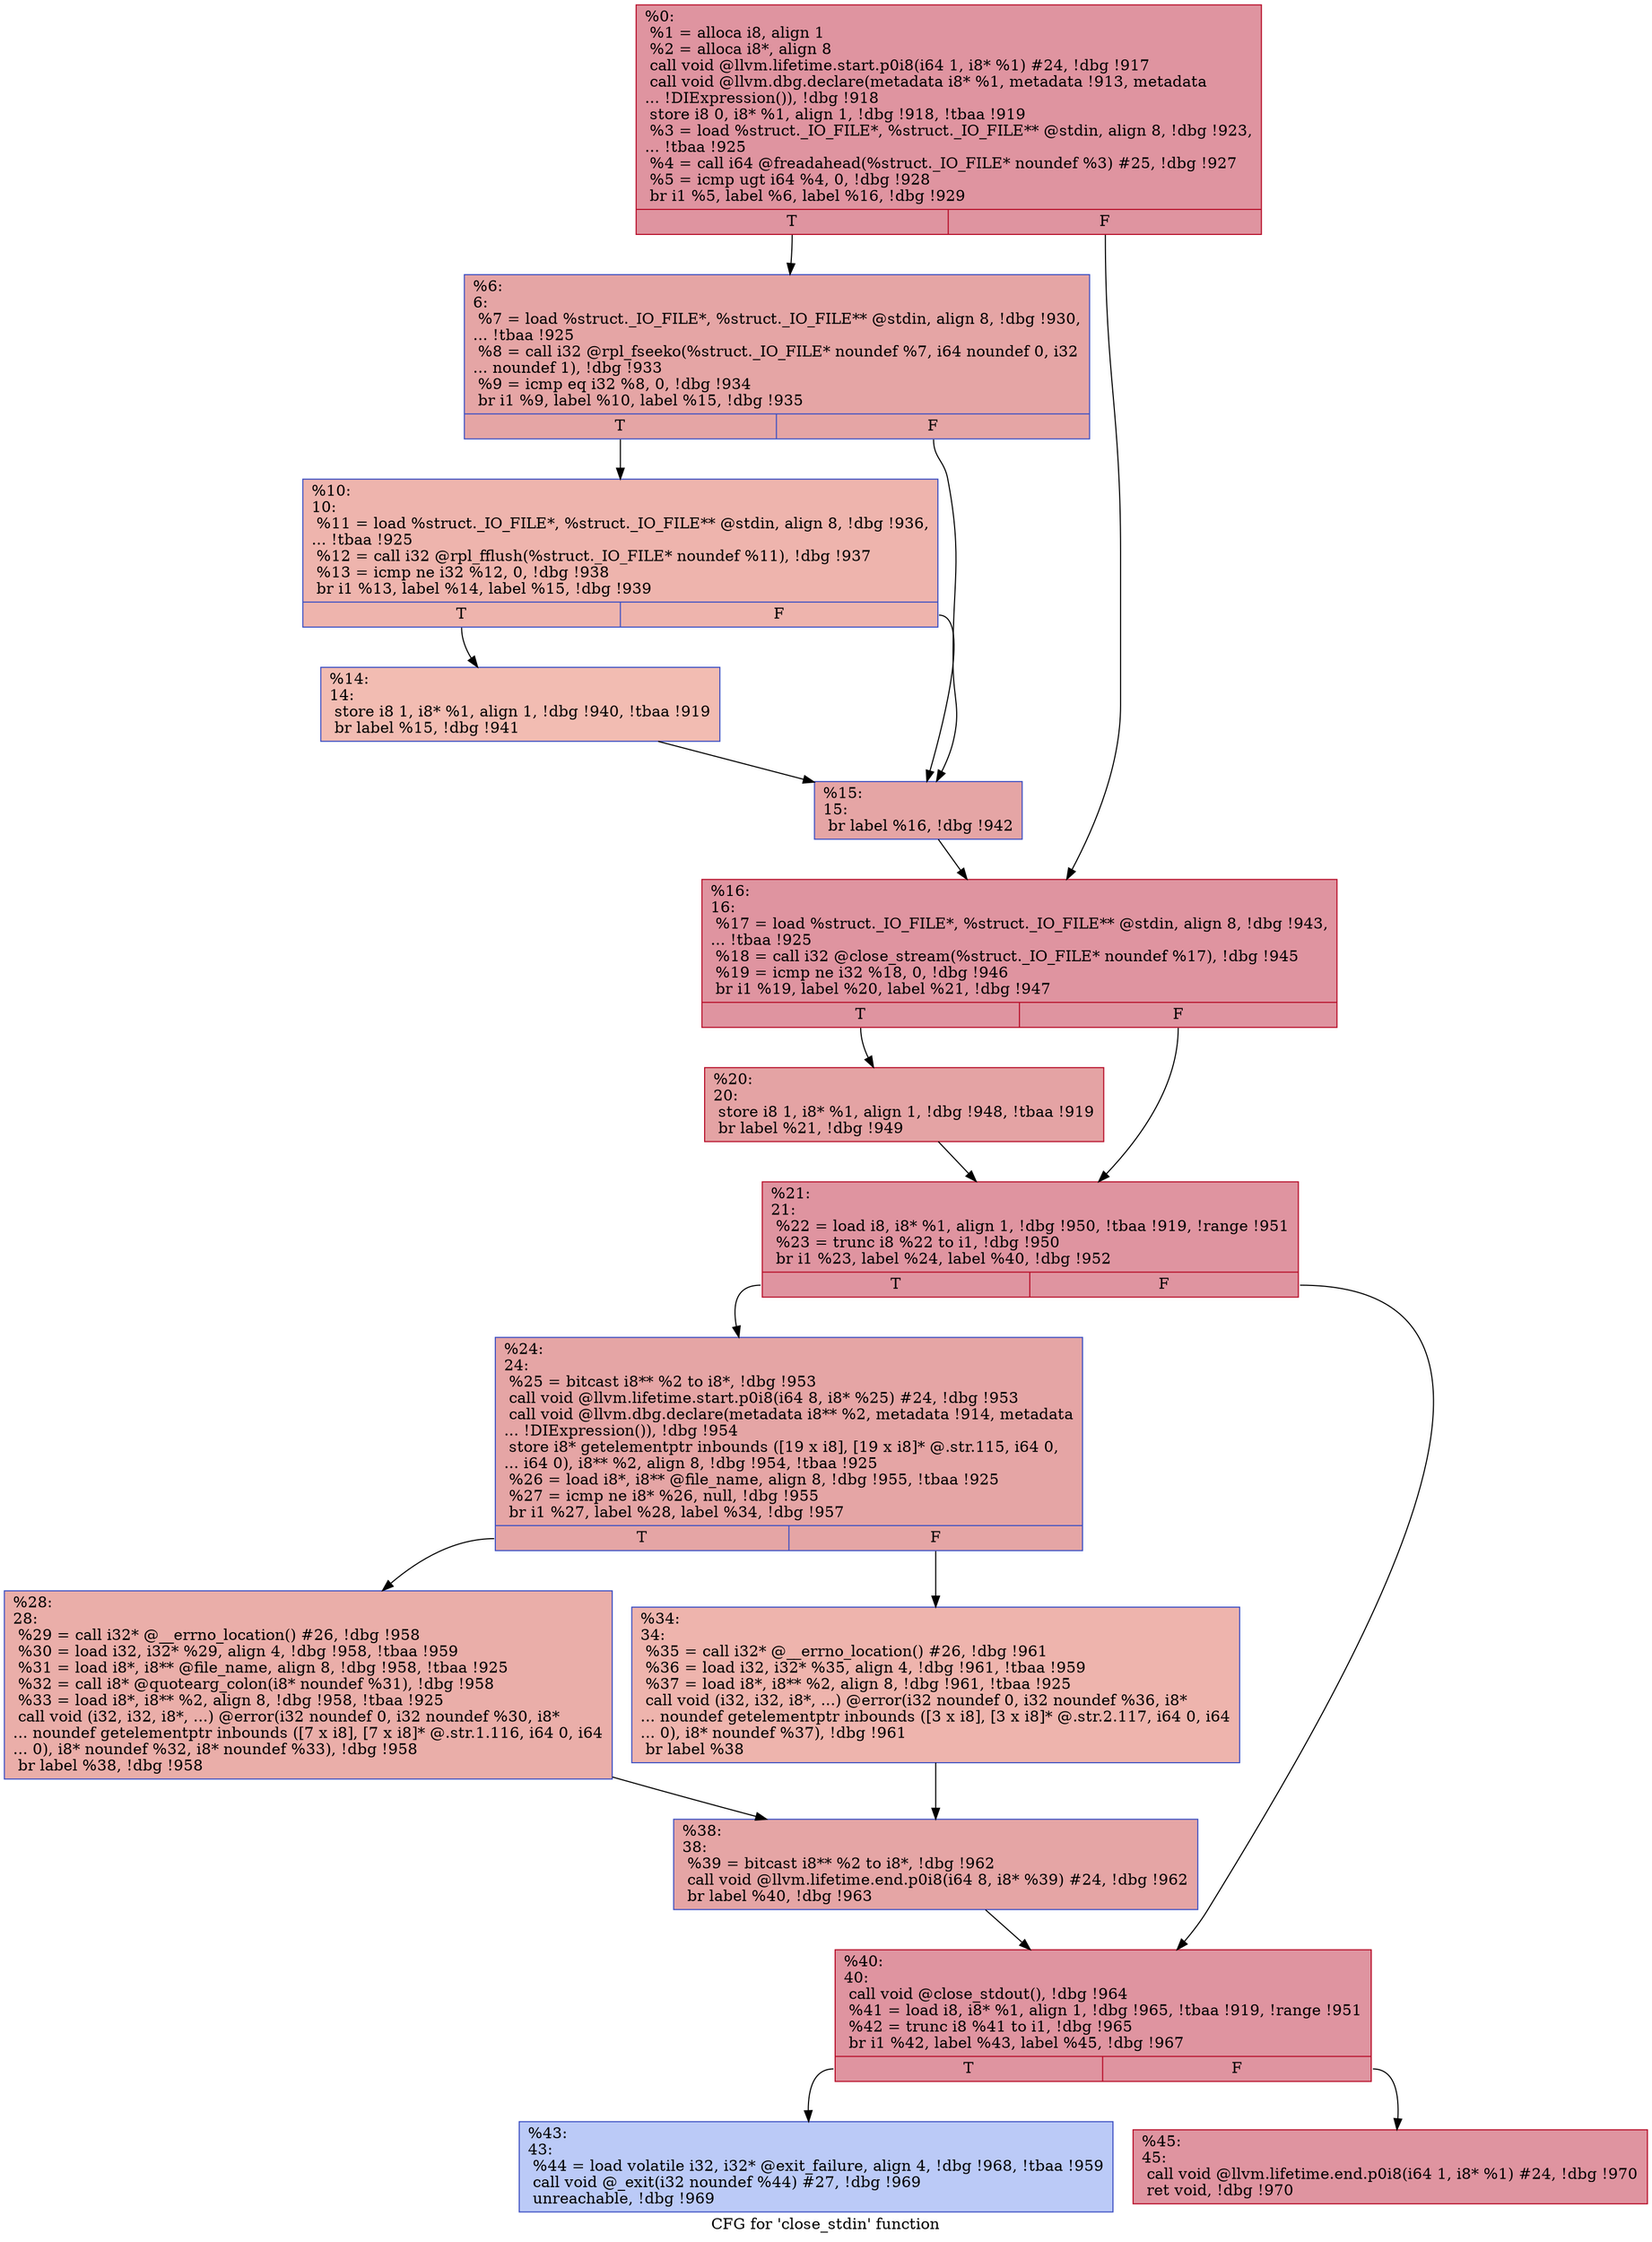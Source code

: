 digraph "CFG for 'close_stdin' function" {
	label="CFG for 'close_stdin' function";

	Node0xc691b0 [shape=record,color="#b70d28ff", style=filled, fillcolor="#b70d2870",label="{%0:\l  %1 = alloca i8, align 1\l  %2 = alloca i8*, align 8\l  call void @llvm.lifetime.start.p0i8(i64 1, i8* %1) #24, !dbg !917\l  call void @llvm.dbg.declare(metadata i8* %1, metadata !913, metadata\l... !DIExpression()), !dbg !918\l  store i8 0, i8* %1, align 1, !dbg !918, !tbaa !919\l  %3 = load %struct._IO_FILE*, %struct._IO_FILE** @stdin, align 8, !dbg !923,\l... !tbaa !925\l  %4 = call i64 @freadahead(%struct._IO_FILE* noundef %3) #25, !dbg !927\l  %5 = icmp ugt i64 %4, 0, !dbg !928\l  br i1 %5, label %6, label %16, !dbg !929\l|{<s0>T|<s1>F}}"];
	Node0xc691b0:s0 -> Node0xc69280;
	Node0xc691b0:s1 -> Node0xc693c0;
	Node0xc69280 [shape=record,color="#3d50c3ff", style=filled, fillcolor="#c5333470",label="{%6:\l6:                                                \l  %7 = load %struct._IO_FILE*, %struct._IO_FILE** @stdin, align 8, !dbg !930,\l... !tbaa !925\l  %8 = call i32 @rpl_fseeko(%struct._IO_FILE* noundef %7, i64 noundef 0, i32\l... noundef 1), !dbg !933\l  %9 = icmp eq i32 %8, 0, !dbg !934\l  br i1 %9, label %10, label %15, !dbg !935\l|{<s0>T|<s1>F}}"];
	Node0xc69280:s0 -> Node0xc692d0;
	Node0xc69280:s1 -> Node0xc69370;
	Node0xc692d0 [shape=record,color="#3d50c3ff", style=filled, fillcolor="#d8564670",label="{%10:\l10:                                               \l  %11 = load %struct._IO_FILE*, %struct._IO_FILE** @stdin, align 8, !dbg !936,\l... !tbaa !925\l  %12 = call i32 @rpl_fflush(%struct._IO_FILE* noundef %11), !dbg !937\l  %13 = icmp ne i32 %12, 0, !dbg !938\l  br i1 %13, label %14, label %15, !dbg !939\l|{<s0>T|<s1>F}}"];
	Node0xc692d0:s0 -> Node0xc69320;
	Node0xc692d0:s1 -> Node0xc69370;
	Node0xc69320 [shape=record,color="#3d50c3ff", style=filled, fillcolor="#e1675170",label="{%14:\l14:                                               \l  store i8 1, i8* %1, align 1, !dbg !940, !tbaa !919\l  br label %15, !dbg !941\l}"];
	Node0xc69320 -> Node0xc69370;
	Node0xc69370 [shape=record,color="#3d50c3ff", style=filled, fillcolor="#c5333470",label="{%15:\l15:                                               \l  br label %16, !dbg !942\l}"];
	Node0xc69370 -> Node0xc693c0;
	Node0xc693c0 [shape=record,color="#b70d28ff", style=filled, fillcolor="#b70d2870",label="{%16:\l16:                                               \l  %17 = load %struct._IO_FILE*, %struct._IO_FILE** @stdin, align 8, !dbg !943,\l... !tbaa !925\l  %18 = call i32 @close_stream(%struct._IO_FILE* noundef %17), !dbg !945\l  %19 = icmp ne i32 %18, 0, !dbg !946\l  br i1 %19, label %20, label %21, !dbg !947\l|{<s0>T|<s1>F}}"];
	Node0xc693c0:s0 -> Node0xc69410;
	Node0xc693c0:s1 -> Node0xc69460;
	Node0xc69410 [shape=record,color="#b70d28ff", style=filled, fillcolor="#c32e3170",label="{%20:\l20:                                               \l  store i8 1, i8* %1, align 1, !dbg !948, !tbaa !919\l  br label %21, !dbg !949\l}"];
	Node0xc69410 -> Node0xc69460;
	Node0xc69460 [shape=record,color="#b70d28ff", style=filled, fillcolor="#b70d2870",label="{%21:\l21:                                               \l  %22 = load i8, i8* %1, align 1, !dbg !950, !tbaa !919, !range !951\l  %23 = trunc i8 %22 to i1, !dbg !950\l  br i1 %23, label %24, label %40, !dbg !952\l|{<s0>T|<s1>F}}"];
	Node0xc69460:s0 -> Node0xc694b0;
	Node0xc69460:s1 -> Node0xc695f0;
	Node0xc694b0 [shape=record,color="#3d50c3ff", style=filled, fillcolor="#c5333470",label="{%24:\l24:                                               \l  %25 = bitcast i8** %2 to i8*, !dbg !953\l  call void @llvm.lifetime.start.p0i8(i64 8, i8* %25) #24, !dbg !953\l  call void @llvm.dbg.declare(metadata i8** %2, metadata !914, metadata\l... !DIExpression()), !dbg !954\l  store i8* getelementptr inbounds ([19 x i8], [19 x i8]* @.str.115, i64 0,\l... i64 0), i8** %2, align 8, !dbg !954, !tbaa !925\l  %26 = load i8*, i8** @file_name, align 8, !dbg !955, !tbaa !925\l  %27 = icmp ne i8* %26, null, !dbg !955\l  br i1 %27, label %28, label %34, !dbg !957\l|{<s0>T|<s1>F}}"];
	Node0xc694b0:s0 -> Node0xc69500;
	Node0xc694b0:s1 -> Node0xc69550;
	Node0xc69500 [shape=record,color="#3d50c3ff", style=filled, fillcolor="#d0473d70",label="{%28:\l28:                                               \l  %29 = call i32* @__errno_location() #26, !dbg !958\l  %30 = load i32, i32* %29, align 4, !dbg !958, !tbaa !959\l  %31 = load i8*, i8** @file_name, align 8, !dbg !958, !tbaa !925\l  %32 = call i8* @quotearg_colon(i8* noundef %31), !dbg !958\l  %33 = load i8*, i8** %2, align 8, !dbg !958, !tbaa !925\l  call void (i32, i32, i8*, ...) @error(i32 noundef 0, i32 noundef %30, i8*\l... noundef getelementptr inbounds ([7 x i8], [7 x i8]* @.str.1.116, i64 0, i64\l... 0), i8* noundef %32, i8* noundef %33), !dbg !958\l  br label %38, !dbg !958\l}"];
	Node0xc69500 -> Node0xc695a0;
	Node0xc69550 [shape=record,color="#3d50c3ff", style=filled, fillcolor="#d8564670",label="{%34:\l34:                                               \l  %35 = call i32* @__errno_location() #26, !dbg !961\l  %36 = load i32, i32* %35, align 4, !dbg !961, !tbaa !959\l  %37 = load i8*, i8** %2, align 8, !dbg !961, !tbaa !925\l  call void (i32, i32, i8*, ...) @error(i32 noundef 0, i32 noundef %36, i8*\l... noundef getelementptr inbounds ([3 x i8], [3 x i8]* @.str.2.117, i64 0, i64\l... 0), i8* noundef %37), !dbg !961\l  br label %38\l}"];
	Node0xc69550 -> Node0xc695a0;
	Node0xc695a0 [shape=record,color="#3d50c3ff", style=filled, fillcolor="#c5333470",label="{%38:\l38:                                               \l  %39 = bitcast i8** %2 to i8*, !dbg !962\l  call void @llvm.lifetime.end.p0i8(i64 8, i8* %39) #24, !dbg !962\l  br label %40, !dbg !963\l}"];
	Node0xc695a0 -> Node0xc695f0;
	Node0xc695f0 [shape=record,color="#b70d28ff", style=filled, fillcolor="#b70d2870",label="{%40:\l40:                                               \l  call void @close_stdout(), !dbg !964\l  %41 = load i8, i8* %1, align 1, !dbg !965, !tbaa !919, !range !951\l  %42 = trunc i8 %41 to i1, !dbg !965\l  br i1 %42, label %43, label %45, !dbg !967\l|{<s0>T|<s1>F}}"];
	Node0xc695f0:s0 -> Node0xc69640;
	Node0xc695f0:s1 -> Node0xc69690;
	Node0xc69640 [shape=record,color="#3d50c3ff", style=filled, fillcolor="#6687ed70",label="{%43:\l43:                                               \l  %44 = load volatile i32, i32* @exit_failure, align 4, !dbg !968, !tbaa !959\l  call void @_exit(i32 noundef %44) #27, !dbg !969\l  unreachable, !dbg !969\l}"];
	Node0xc69690 [shape=record,color="#b70d28ff", style=filled, fillcolor="#b70d2870",label="{%45:\l45:                                               \l  call void @llvm.lifetime.end.p0i8(i64 1, i8* %1) #24, !dbg !970\l  ret void, !dbg !970\l}"];
}
